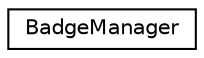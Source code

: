 digraph "Graphical Class Hierarchy"
{
  edge [fontname="Helvetica",fontsize="10",labelfontname="Helvetica",labelfontsize="10"];
  node [fontname="Helvetica",fontsize="10",shape=record];
  rankdir="LR";
  Node0 [label="BadgeManager",height=0.2,width=0.4,color="black", fillcolor="white", style="filled",URL="$classBadgeManager.html"];
}
